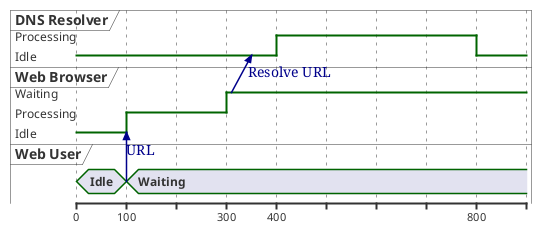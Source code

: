 @startuml

robust "DNS Resolver" as DNS
robust "Web Browser" as WB
concise "Web User" as WU

@0
WU is Idle
WB is Idle
DNS is Idle

@+100
WU is Waiting
WU -> WB : URL
WB is Processing

@+200
WB is Waiting
WB@+10 -> DNS@+50 : Resolve URL

@+100
DNS is Processing

@800
DNS is Idle

@enduml